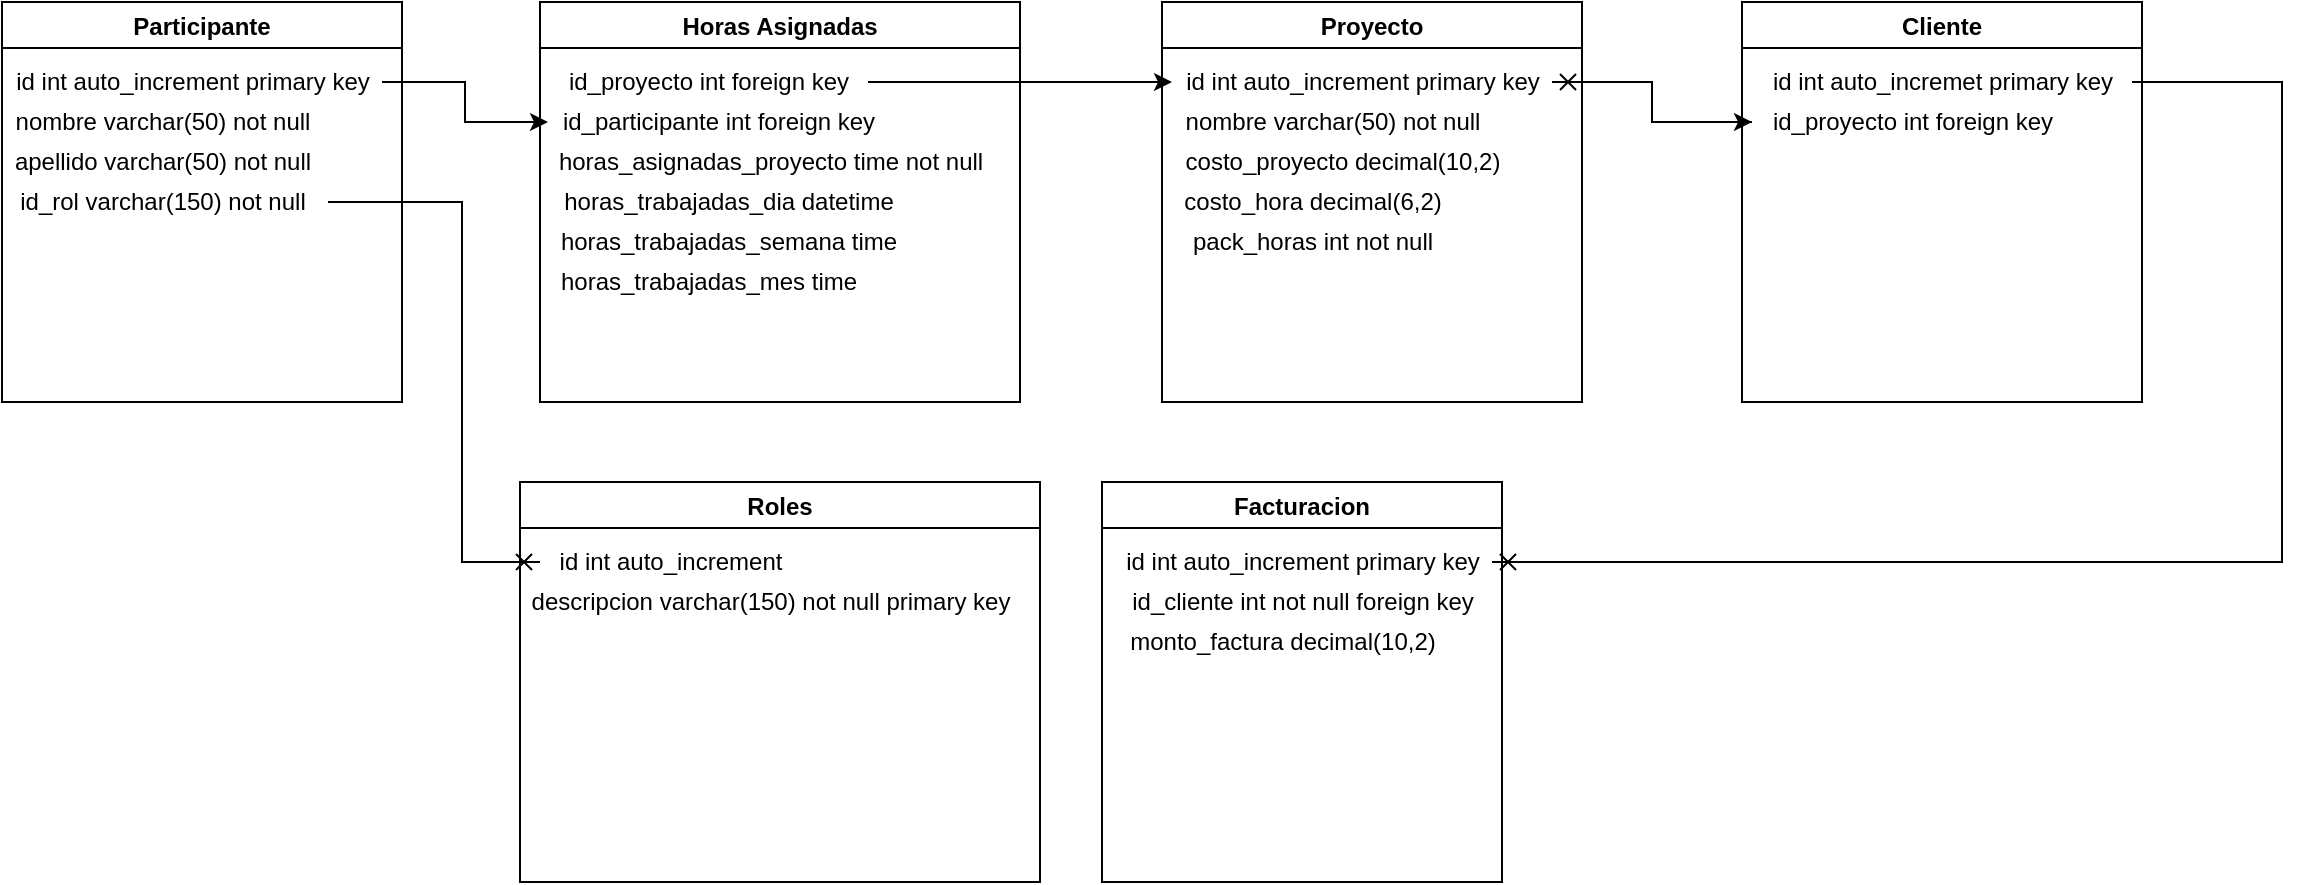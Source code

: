 <mxfile version="15.1.4" type="device"><diagram id="GnOsO1z-O3DVoPCBoibj" name="Page-1"><mxGraphModel dx="1221" dy="681" grid="1" gridSize="10" guides="1" tooltips="1" connect="1" arrows="1" fold="1" page="1" pageScale="1" pageWidth="827" pageHeight="1169" math="0" shadow="0"><root><mxCell id="0"/><mxCell id="1" parent="0"/><mxCell id="OYu5ceWsc7gCvlpP0TES-2" value="Participante" style="swimlane;" vertex="1" parent="1"><mxGeometry x="20" y="20" width="200" height="200" as="geometry"/></mxCell><mxCell id="OYu5ceWsc7gCvlpP0TES-3" value="id int auto_increment primary key" style="text;html=1;align=center;verticalAlign=middle;resizable=0;points=[];autosize=1;strokeColor=none;fillColor=none;" vertex="1" parent="OYu5ceWsc7gCvlpP0TES-2"><mxGeometry y="30" width="190" height="20" as="geometry"/></mxCell><mxCell id="OYu5ceWsc7gCvlpP0TES-4" value="nombre varchar(50) not null" style="text;html=1;align=center;verticalAlign=middle;resizable=0;points=[];autosize=1;strokeColor=none;fillColor=none;" vertex="1" parent="OYu5ceWsc7gCvlpP0TES-2"><mxGeometry y="50" width="160" height="20" as="geometry"/></mxCell><mxCell id="OYu5ceWsc7gCvlpP0TES-5" value="apellido varchar(50) not null" style="text;html=1;align=center;verticalAlign=middle;resizable=0;points=[];autosize=1;strokeColor=none;fillColor=none;" vertex="1" parent="OYu5ceWsc7gCvlpP0TES-2"><mxGeometry y="70" width="160" height="20" as="geometry"/></mxCell><mxCell id="OYu5ceWsc7gCvlpP0TES-13" value="id_rol varchar(150) not null" style="text;html=1;align=center;verticalAlign=middle;resizable=0;points=[];autosize=1;strokeColor=none;fillColor=none;" vertex="1" parent="OYu5ceWsc7gCvlpP0TES-2"><mxGeometry y="90" width="160" height="20" as="geometry"/></mxCell><mxCell id="OYu5ceWsc7gCvlpP0TES-8" value="Proyecto" style="swimlane;" vertex="1" parent="1"><mxGeometry x="600" y="20" width="210" height="200" as="geometry"/></mxCell><mxCell id="OYu5ceWsc7gCvlpP0TES-10" value="id int auto_increment primary key" style="text;html=1;align=center;verticalAlign=middle;resizable=0;points=[];autosize=1;strokeColor=none;fillColor=none;" vertex="1" parent="OYu5ceWsc7gCvlpP0TES-8"><mxGeometry x="5" y="30" width="190" height="20" as="geometry"/></mxCell><mxCell id="OYu5ceWsc7gCvlpP0TES-9" value="nombre varchar(50) not null" style="text;html=1;align=center;verticalAlign=middle;resizable=0;points=[];autosize=1;strokeColor=none;fillColor=none;" vertex="1" parent="OYu5ceWsc7gCvlpP0TES-8"><mxGeometry x="5" y="50" width="160" height="20" as="geometry"/></mxCell><mxCell id="OYu5ceWsc7gCvlpP0TES-30" value="costo_proyecto decimal(10,2)" style="text;html=1;align=center;verticalAlign=middle;resizable=0;points=[];autosize=1;strokeColor=none;fillColor=none;" vertex="1" parent="OYu5ceWsc7gCvlpP0TES-8"><mxGeometry x="5" y="70" width="170" height="20" as="geometry"/></mxCell><mxCell id="OYu5ceWsc7gCvlpP0TES-32" value="costo_hora decimal(6,2)" style="text;html=1;align=center;verticalAlign=middle;resizable=0;points=[];autosize=1;strokeColor=none;fillColor=none;" vertex="1" parent="OYu5ceWsc7gCvlpP0TES-8"><mxGeometry x="5" y="90" width="140" height="20" as="geometry"/></mxCell><mxCell id="OYu5ceWsc7gCvlpP0TES-46" value="pack_horas int not null" style="text;html=1;align=center;verticalAlign=middle;resizable=0;points=[];autosize=1;strokeColor=none;fillColor=none;" vertex="1" parent="OYu5ceWsc7gCvlpP0TES-8"><mxGeometry x="5" y="110" width="140" height="20" as="geometry"/></mxCell><mxCell id="OYu5ceWsc7gCvlpP0TES-11" value="Cliente" style="swimlane;" vertex="1" parent="1"><mxGeometry x="890" y="20" width="200" height="200" as="geometry"/></mxCell><mxCell id="OYu5ceWsc7gCvlpP0TES-12" value="id int auto_incremet primary key" style="text;html=1;align=center;verticalAlign=middle;resizable=0;points=[];autosize=1;strokeColor=none;fillColor=none;" vertex="1" parent="OYu5ceWsc7gCvlpP0TES-11"><mxGeometry x="5" y="30" width="190" height="20" as="geometry"/></mxCell><mxCell id="OYu5ceWsc7gCvlpP0TES-29" value="id_proyecto int foreign key" style="text;html=1;align=center;verticalAlign=middle;resizable=0;points=[];autosize=1;strokeColor=none;fillColor=none;" vertex="1" parent="OYu5ceWsc7gCvlpP0TES-11"><mxGeometry x="5" y="50" width="160" height="20" as="geometry"/></mxCell><mxCell id="OYu5ceWsc7gCvlpP0TES-14" value="Roles" style="swimlane;" vertex="1" parent="1"><mxGeometry x="279" y="260" width="260" height="200" as="geometry"/></mxCell><mxCell id="OYu5ceWsc7gCvlpP0TES-15" value="id int auto_increment" style="text;html=1;align=center;verticalAlign=middle;resizable=0;points=[];autosize=1;strokeColor=none;fillColor=none;" vertex="1" parent="OYu5ceWsc7gCvlpP0TES-14"><mxGeometry x="10" y="30" width="130" height="20" as="geometry"/></mxCell><mxCell id="OYu5ceWsc7gCvlpP0TES-18" value="descripcion varchar(150) not null primary key" style="text;html=1;align=center;verticalAlign=middle;resizable=0;points=[];autosize=1;strokeColor=none;fillColor=none;" vertex="1" parent="OYu5ceWsc7gCvlpP0TES-14"><mxGeometry y="50" width="250" height="20" as="geometry"/></mxCell><mxCell id="OYu5ceWsc7gCvlpP0TES-33" value="Facturacion" style="swimlane;" vertex="1" parent="1"><mxGeometry x="570" y="260" width="200" height="200" as="geometry"/></mxCell><mxCell id="OYu5ceWsc7gCvlpP0TES-35" value="id_cliente int not null foreign key" style="text;html=1;align=center;verticalAlign=middle;resizable=0;points=[];autosize=1;strokeColor=none;fillColor=none;" vertex="1" parent="OYu5ceWsc7gCvlpP0TES-33"><mxGeometry x="5" y="50" width="190" height="20" as="geometry"/></mxCell><mxCell id="OYu5ceWsc7gCvlpP0TES-37" value="monto_factura decimal(10,2)" style="text;html=1;align=center;verticalAlign=middle;resizable=0;points=[];autosize=1;strokeColor=none;fillColor=none;" vertex="1" parent="OYu5ceWsc7gCvlpP0TES-33"><mxGeometry x="5" y="70" width="170" height="20" as="geometry"/></mxCell><mxCell id="OYu5ceWsc7gCvlpP0TES-34" value="id int auto_increment primary key" style="text;html=1;align=center;verticalAlign=middle;resizable=0;points=[];autosize=1;strokeColor=none;fillColor=none;" vertex="1" parent="OYu5ceWsc7gCvlpP0TES-33"><mxGeometry x="5" y="30" width="190" height="20" as="geometry"/></mxCell><mxCell id="OYu5ceWsc7gCvlpP0TES-48" value="Horas Asignadas" style="swimlane;" vertex="1" parent="1"><mxGeometry x="289" y="20" width="240" height="200" as="geometry"/></mxCell><mxCell id="OYu5ceWsc7gCvlpP0TES-49" value="id_proyecto int foreign key" style="text;html=1;align=center;verticalAlign=middle;resizable=0;points=[];autosize=1;strokeColor=none;fillColor=none;" vertex="1" parent="OYu5ceWsc7gCvlpP0TES-48"><mxGeometry x="4" y="30" width="160" height="20" as="geometry"/></mxCell><mxCell id="OYu5ceWsc7gCvlpP0TES-50" value="id_participante int foreign key" style="text;html=1;align=center;verticalAlign=middle;resizable=0;points=[];autosize=1;strokeColor=none;fillColor=none;" vertex="1" parent="OYu5ceWsc7gCvlpP0TES-48"><mxGeometry x="4" y="50" width="170" height="20" as="geometry"/></mxCell><mxCell id="OYu5ceWsc7gCvlpP0TES-51" value="horas_asignadas_proyecto time not null" style="text;html=1;align=center;verticalAlign=middle;resizable=0;points=[];autosize=1;strokeColor=none;fillColor=none;" vertex="1" parent="OYu5ceWsc7gCvlpP0TES-48"><mxGeometry y="70" width="230" height="20" as="geometry"/></mxCell><mxCell id="OYu5ceWsc7gCvlpP0TES-65" value="horas_trabajadas_dia datetime" style="text;html=1;align=center;verticalAlign=middle;resizable=0;points=[];autosize=1;strokeColor=none;fillColor=none;" vertex="1" parent="OYu5ceWsc7gCvlpP0TES-48"><mxGeometry x="4" y="90" width="180" height="20" as="geometry"/></mxCell><mxCell id="OYu5ceWsc7gCvlpP0TES-66" value="horas_trabajadas_semana time" style="text;html=1;align=center;verticalAlign=middle;resizable=0;points=[];autosize=1;strokeColor=none;fillColor=none;" vertex="1" parent="OYu5ceWsc7gCvlpP0TES-48"><mxGeometry x="4" y="110" width="180" height="20" as="geometry"/></mxCell><mxCell id="OYu5ceWsc7gCvlpP0TES-67" value="horas_trabajadas_mes time" style="text;html=1;align=center;verticalAlign=middle;resizable=0;points=[];autosize=1;strokeColor=none;fillColor=none;" vertex="1" parent="OYu5ceWsc7gCvlpP0TES-48"><mxGeometry x="4" y="130" width="160" height="20" as="geometry"/></mxCell><mxCell id="OYu5ceWsc7gCvlpP0TES-53" style="edgeStyle=orthogonalEdgeStyle;rounded=0;orthogonalLoop=1;jettySize=auto;html=1;" edge="1" parent="1" source="OYu5ceWsc7gCvlpP0TES-3" target="OYu5ceWsc7gCvlpP0TES-50"><mxGeometry relative="1" as="geometry"/></mxCell><mxCell id="OYu5ceWsc7gCvlpP0TES-54" style="edgeStyle=orthogonalEdgeStyle;rounded=0;orthogonalLoop=1;jettySize=auto;html=1;" edge="1" parent="1" source="OYu5ceWsc7gCvlpP0TES-49" target="OYu5ceWsc7gCvlpP0TES-10"><mxGeometry relative="1" as="geometry"/></mxCell><mxCell id="OYu5ceWsc7gCvlpP0TES-56" style="edgeStyle=orthogonalEdgeStyle;rounded=0;orthogonalLoop=1;jettySize=auto;html=1;endArrow=cross;endFill=0;" edge="1" parent="1" target="OYu5ceWsc7gCvlpP0TES-15"><mxGeometry relative="1" as="geometry"><mxPoint x="183" y="120" as="sourcePoint"/><Array as="points"><mxPoint x="250" y="120"/><mxPoint x="250" y="300"/></Array></mxGeometry></mxCell><mxCell id="OYu5ceWsc7gCvlpP0TES-57" style="edgeStyle=orthogonalEdgeStyle;rounded=0;orthogonalLoop=1;jettySize=auto;html=1;endArrow=classic;endFill=1;" edge="1" parent="1" source="OYu5ceWsc7gCvlpP0TES-10" target="OYu5ceWsc7gCvlpP0TES-29"><mxGeometry relative="1" as="geometry"/></mxCell><mxCell id="OYu5ceWsc7gCvlpP0TES-58" style="edgeStyle=orthogonalEdgeStyle;rounded=0;orthogonalLoop=1;jettySize=auto;html=1;endArrow=cross;endFill=0;" edge="1" parent="1" source="OYu5ceWsc7gCvlpP0TES-29" target="OYu5ceWsc7gCvlpP0TES-10"><mxGeometry relative="1" as="geometry"/></mxCell><mxCell id="OYu5ceWsc7gCvlpP0TES-63" style="edgeStyle=orthogonalEdgeStyle;rounded=0;orthogonalLoop=1;jettySize=auto;html=1;endArrow=cross;endFill=0;" edge="1" parent="1" source="OYu5ceWsc7gCvlpP0TES-12" target="OYu5ceWsc7gCvlpP0TES-34"><mxGeometry relative="1" as="geometry"><Array as="points"><mxPoint x="1160" y="60"/><mxPoint x="1160" y="300"/></Array></mxGeometry></mxCell></root></mxGraphModel></diagram></mxfile>